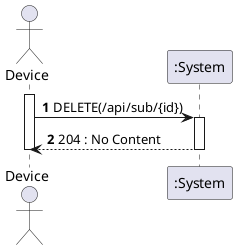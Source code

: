 @startuml

autonumber
actor "Device" as A

activate A
A -> ":System" : DELETE(/api/sub/{id})
activate ":System"
":System" --> A : 204 : No Content
deactivate ":System"



deactivate A

@enduml